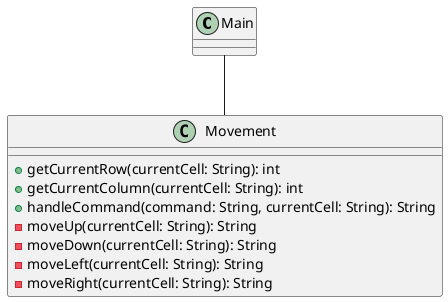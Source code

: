 @startuml Movement

class Main {

}
class Movement {
    + getCurrentRow(currentCell: String): int
    + getCurrentColumn(currentCell: String): int
    + handleCommand(command: String, currentCell: String): String
    - moveUp(currentCell: String): String
    - moveDown(currentCell: String): String
    - moveLeft(currentCell: String): String
    - moveRight(currentCell: String): String
}

Main -- Movement 

@enduml
